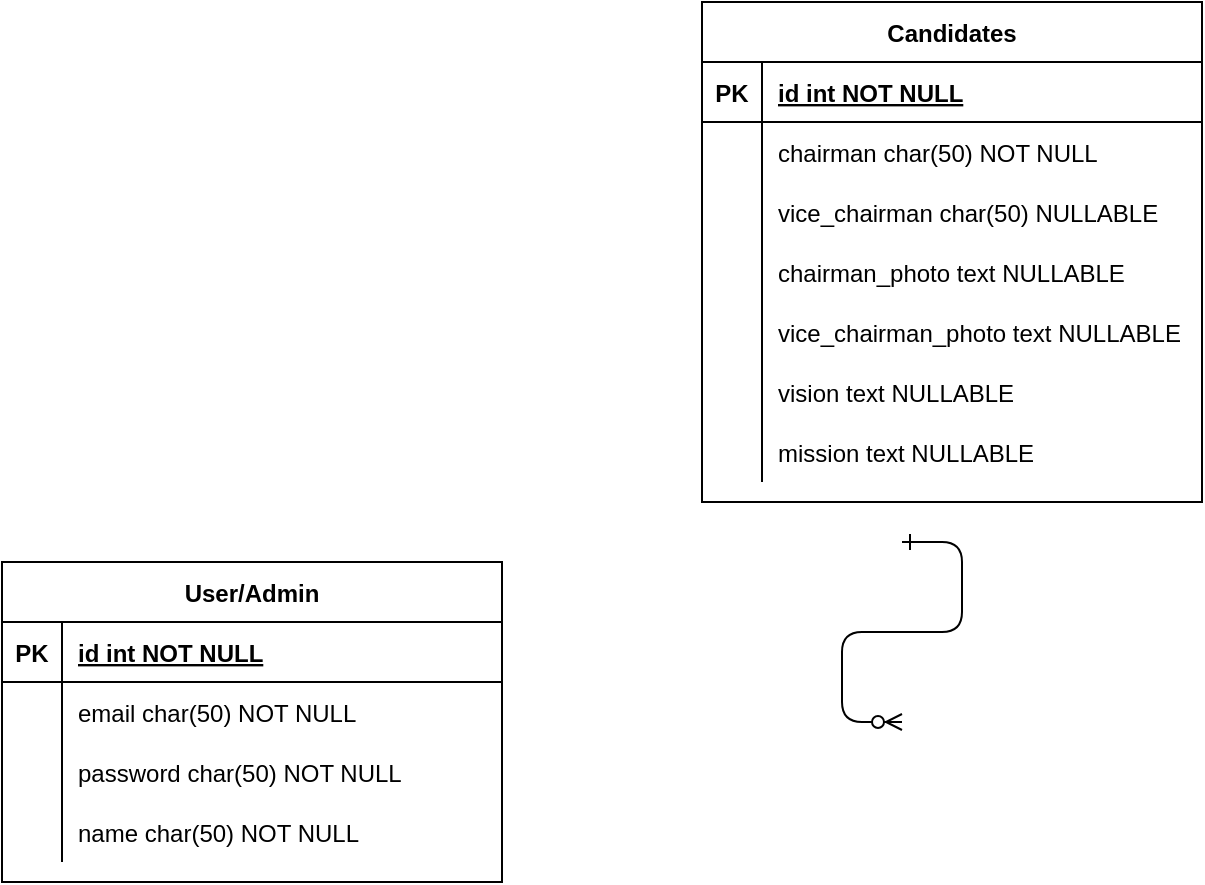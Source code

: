 <mxfile version="20.7.3" type="github" pages="2">
  <diagram id="R2lEEEUBdFMjLlhIrx00" name="Page-1">
    <mxGraphModel dx="652" dy="353" grid="1" gridSize="10" guides="1" tooltips="1" connect="1" arrows="1" fold="1" page="1" pageScale="1" pageWidth="850" pageHeight="1100" math="0" shadow="0" extFonts="Permanent Marker^https://fonts.googleapis.com/css?family=Permanent+Marker">
      <root>
        <mxCell id="0" />
        <mxCell id="1" parent="0" />
        <mxCell id="C-vyLk0tnHw3VtMMgP7b-1" value="" style="edgeStyle=entityRelationEdgeStyle;endArrow=ERzeroToMany;startArrow=ERone;endFill=1;startFill=0;" parent="1" edge="1">
          <mxGeometry width="100" height="100" relative="1" as="geometry">
            <mxPoint x="550" y="390" as="sourcePoint" />
            <mxPoint x="550" y="480" as="targetPoint" />
          </mxGeometry>
        </mxCell>
        <mxCell id="C-vyLk0tnHw3VtMMgP7b-2" value="Candidates" style="shape=table;startSize=30;container=1;collapsible=1;childLayout=tableLayout;fixedRows=1;rowLines=0;fontStyle=1;align=center;resizeLast=1;" parent="1" vertex="1">
          <mxGeometry x="450" y="120" width="250" height="250" as="geometry" />
        </mxCell>
        <mxCell id="C-vyLk0tnHw3VtMMgP7b-3" value="" style="shape=partialRectangle;collapsible=0;dropTarget=0;pointerEvents=0;fillColor=none;points=[[0,0.5],[1,0.5]];portConstraint=eastwest;top=0;left=0;right=0;bottom=1;" parent="C-vyLk0tnHw3VtMMgP7b-2" vertex="1">
          <mxGeometry y="30" width="250" height="30" as="geometry" />
        </mxCell>
        <mxCell id="C-vyLk0tnHw3VtMMgP7b-4" value="PK" style="shape=partialRectangle;overflow=hidden;connectable=0;fillColor=none;top=0;left=0;bottom=0;right=0;fontStyle=1;" parent="C-vyLk0tnHw3VtMMgP7b-3" vertex="1">
          <mxGeometry width="30" height="30" as="geometry">
            <mxRectangle width="30" height="30" as="alternateBounds" />
          </mxGeometry>
        </mxCell>
        <mxCell id="C-vyLk0tnHw3VtMMgP7b-5" value="id int NOT NULL " style="shape=partialRectangle;overflow=hidden;connectable=0;fillColor=none;top=0;left=0;bottom=0;right=0;align=left;spacingLeft=6;fontStyle=5;" parent="C-vyLk0tnHw3VtMMgP7b-3" vertex="1">
          <mxGeometry x="30" width="220" height="30" as="geometry">
            <mxRectangle width="220" height="30" as="alternateBounds" />
          </mxGeometry>
        </mxCell>
        <mxCell id="C-vyLk0tnHw3VtMMgP7b-6" value="" style="shape=partialRectangle;collapsible=0;dropTarget=0;pointerEvents=0;fillColor=none;points=[[0,0.5],[1,0.5]];portConstraint=eastwest;top=0;left=0;right=0;bottom=0;" parent="C-vyLk0tnHw3VtMMgP7b-2" vertex="1">
          <mxGeometry y="60" width="250" height="30" as="geometry" />
        </mxCell>
        <mxCell id="C-vyLk0tnHw3VtMMgP7b-7" value="" style="shape=partialRectangle;overflow=hidden;connectable=0;fillColor=none;top=0;left=0;bottom=0;right=0;" parent="C-vyLk0tnHw3VtMMgP7b-6" vertex="1">
          <mxGeometry width="30" height="30" as="geometry">
            <mxRectangle width="30" height="30" as="alternateBounds" />
          </mxGeometry>
        </mxCell>
        <mxCell id="C-vyLk0tnHw3VtMMgP7b-8" value="chairman char(50) NOT NULL" style="shape=partialRectangle;overflow=hidden;connectable=0;fillColor=none;top=0;left=0;bottom=0;right=0;align=left;spacingLeft=6;" parent="C-vyLk0tnHw3VtMMgP7b-6" vertex="1">
          <mxGeometry x="30" width="220" height="30" as="geometry">
            <mxRectangle width="220" height="30" as="alternateBounds" />
          </mxGeometry>
        </mxCell>
        <mxCell id="v8zEe1EZj7c9-r2GERKO-7" value="" style="shape=partialRectangle;collapsible=0;dropTarget=0;pointerEvents=0;fillColor=none;points=[[0,0.5],[1,0.5]];portConstraint=eastwest;top=0;left=0;right=0;bottom=0;" vertex="1" parent="C-vyLk0tnHw3VtMMgP7b-2">
          <mxGeometry y="90" width="250" height="30" as="geometry" />
        </mxCell>
        <mxCell id="v8zEe1EZj7c9-r2GERKO-8" value="" style="shape=partialRectangle;overflow=hidden;connectable=0;fillColor=none;top=0;left=0;bottom=0;right=0;" vertex="1" parent="v8zEe1EZj7c9-r2GERKO-7">
          <mxGeometry width="30" height="30" as="geometry">
            <mxRectangle width="30" height="30" as="alternateBounds" />
          </mxGeometry>
        </mxCell>
        <mxCell id="v8zEe1EZj7c9-r2GERKO-9" value="vice_chairman char(50) NULLABLE" style="shape=partialRectangle;overflow=hidden;connectable=0;fillColor=none;top=0;left=0;bottom=0;right=0;align=left;spacingLeft=6;" vertex="1" parent="v8zEe1EZj7c9-r2GERKO-7">
          <mxGeometry x="30" width="220" height="30" as="geometry">
            <mxRectangle width="220" height="30" as="alternateBounds" />
          </mxGeometry>
        </mxCell>
        <mxCell id="v8zEe1EZj7c9-r2GERKO-10" value="" style="shape=partialRectangle;collapsible=0;dropTarget=0;pointerEvents=0;fillColor=none;points=[[0,0.5],[1,0.5]];portConstraint=eastwest;top=0;left=0;right=0;bottom=0;" vertex="1" parent="C-vyLk0tnHw3VtMMgP7b-2">
          <mxGeometry y="120" width="250" height="30" as="geometry" />
        </mxCell>
        <mxCell id="v8zEe1EZj7c9-r2GERKO-11" value="" style="shape=partialRectangle;overflow=hidden;connectable=0;fillColor=none;top=0;left=0;bottom=0;right=0;" vertex="1" parent="v8zEe1EZj7c9-r2GERKO-10">
          <mxGeometry width="30" height="30" as="geometry">
            <mxRectangle width="30" height="30" as="alternateBounds" />
          </mxGeometry>
        </mxCell>
        <mxCell id="v8zEe1EZj7c9-r2GERKO-12" value="chairman_photo text NULLABLE" style="shape=partialRectangle;overflow=hidden;connectable=0;fillColor=none;top=0;left=0;bottom=0;right=0;align=left;spacingLeft=6;" vertex="1" parent="v8zEe1EZj7c9-r2GERKO-10">
          <mxGeometry x="30" width="220" height="30" as="geometry">
            <mxRectangle width="220" height="30" as="alternateBounds" />
          </mxGeometry>
        </mxCell>
        <mxCell id="v8zEe1EZj7c9-r2GERKO-13" value="" style="shape=partialRectangle;collapsible=0;dropTarget=0;pointerEvents=0;fillColor=none;points=[[0,0.5],[1,0.5]];portConstraint=eastwest;top=0;left=0;right=0;bottom=0;" vertex="1" parent="C-vyLk0tnHw3VtMMgP7b-2">
          <mxGeometry y="150" width="250" height="30" as="geometry" />
        </mxCell>
        <mxCell id="v8zEe1EZj7c9-r2GERKO-14" value="" style="shape=partialRectangle;overflow=hidden;connectable=0;fillColor=none;top=0;left=0;bottom=0;right=0;" vertex="1" parent="v8zEe1EZj7c9-r2GERKO-13">
          <mxGeometry width="30" height="30" as="geometry">
            <mxRectangle width="30" height="30" as="alternateBounds" />
          </mxGeometry>
        </mxCell>
        <mxCell id="v8zEe1EZj7c9-r2GERKO-15" value="vice_chairman_photo text NULLABLE" style="shape=partialRectangle;overflow=hidden;connectable=0;fillColor=none;top=0;left=0;bottom=0;right=0;align=left;spacingLeft=6;" vertex="1" parent="v8zEe1EZj7c9-r2GERKO-13">
          <mxGeometry x="30" width="220" height="30" as="geometry">
            <mxRectangle width="220" height="30" as="alternateBounds" />
          </mxGeometry>
        </mxCell>
        <mxCell id="v8zEe1EZj7c9-r2GERKO-16" value="" style="shape=partialRectangle;collapsible=0;dropTarget=0;pointerEvents=0;fillColor=none;points=[[0,0.5],[1,0.5]];portConstraint=eastwest;top=0;left=0;right=0;bottom=0;" vertex="1" parent="C-vyLk0tnHw3VtMMgP7b-2">
          <mxGeometry y="180" width="250" height="30" as="geometry" />
        </mxCell>
        <mxCell id="v8zEe1EZj7c9-r2GERKO-17" value="" style="shape=partialRectangle;overflow=hidden;connectable=0;fillColor=none;top=0;left=0;bottom=0;right=0;" vertex="1" parent="v8zEe1EZj7c9-r2GERKO-16">
          <mxGeometry width="30" height="30" as="geometry">
            <mxRectangle width="30" height="30" as="alternateBounds" />
          </mxGeometry>
        </mxCell>
        <mxCell id="v8zEe1EZj7c9-r2GERKO-18" value="vision text NULLABLE" style="shape=partialRectangle;overflow=hidden;connectable=0;fillColor=none;top=0;left=0;bottom=0;right=0;align=left;spacingLeft=6;" vertex="1" parent="v8zEe1EZj7c9-r2GERKO-16">
          <mxGeometry x="30" width="220" height="30" as="geometry">
            <mxRectangle width="220" height="30" as="alternateBounds" />
          </mxGeometry>
        </mxCell>
        <mxCell id="C-vyLk0tnHw3VtMMgP7b-9" value="" style="shape=partialRectangle;collapsible=0;dropTarget=0;pointerEvents=0;fillColor=none;points=[[0,0.5],[1,0.5]];portConstraint=eastwest;top=0;left=0;right=0;bottom=0;" parent="C-vyLk0tnHw3VtMMgP7b-2" vertex="1">
          <mxGeometry y="210" width="250" height="30" as="geometry" />
        </mxCell>
        <mxCell id="C-vyLk0tnHw3VtMMgP7b-10" value="" style="shape=partialRectangle;overflow=hidden;connectable=0;fillColor=none;top=0;left=0;bottom=0;right=0;" parent="C-vyLk0tnHw3VtMMgP7b-9" vertex="1">
          <mxGeometry width="30" height="30" as="geometry">
            <mxRectangle width="30" height="30" as="alternateBounds" />
          </mxGeometry>
        </mxCell>
        <mxCell id="C-vyLk0tnHw3VtMMgP7b-11" value="mission text NULLABLE" style="shape=partialRectangle;overflow=hidden;connectable=0;fillColor=none;top=0;left=0;bottom=0;right=0;align=left;spacingLeft=6;" parent="C-vyLk0tnHw3VtMMgP7b-9" vertex="1">
          <mxGeometry x="30" width="220" height="30" as="geometry">
            <mxRectangle width="220" height="30" as="alternateBounds" />
          </mxGeometry>
        </mxCell>
        <mxCell id="C-vyLk0tnHw3VtMMgP7b-23" value="User/Admin" style="shape=table;startSize=30;container=1;collapsible=1;childLayout=tableLayout;fixedRows=1;rowLines=0;fontStyle=1;align=center;resizeLast=1;" parent="1" vertex="1">
          <mxGeometry x="100" y="400" width="250" height="160" as="geometry" />
        </mxCell>
        <mxCell id="C-vyLk0tnHw3VtMMgP7b-24" value="" style="shape=partialRectangle;collapsible=0;dropTarget=0;pointerEvents=0;fillColor=none;points=[[0,0.5],[1,0.5]];portConstraint=eastwest;top=0;left=0;right=0;bottom=1;" parent="C-vyLk0tnHw3VtMMgP7b-23" vertex="1">
          <mxGeometry y="30" width="250" height="30" as="geometry" />
        </mxCell>
        <mxCell id="C-vyLk0tnHw3VtMMgP7b-25" value="PK" style="shape=partialRectangle;overflow=hidden;connectable=0;fillColor=none;top=0;left=0;bottom=0;right=0;fontStyle=1;" parent="C-vyLk0tnHw3VtMMgP7b-24" vertex="1">
          <mxGeometry width="30" height="30" as="geometry">
            <mxRectangle width="30" height="30" as="alternateBounds" />
          </mxGeometry>
        </mxCell>
        <mxCell id="C-vyLk0tnHw3VtMMgP7b-26" value="id int NOT NULL " style="shape=partialRectangle;overflow=hidden;connectable=0;fillColor=none;top=0;left=0;bottom=0;right=0;align=left;spacingLeft=6;fontStyle=5;" parent="C-vyLk0tnHw3VtMMgP7b-24" vertex="1">
          <mxGeometry x="30" width="220" height="30" as="geometry">
            <mxRectangle width="220" height="30" as="alternateBounds" />
          </mxGeometry>
        </mxCell>
        <mxCell id="v8zEe1EZj7c9-r2GERKO-1" value="" style="shape=partialRectangle;collapsible=0;dropTarget=0;pointerEvents=0;fillColor=none;points=[[0,0.5],[1,0.5]];portConstraint=eastwest;top=0;left=0;right=0;bottom=0;" vertex="1" parent="C-vyLk0tnHw3VtMMgP7b-23">
          <mxGeometry y="60" width="250" height="30" as="geometry" />
        </mxCell>
        <mxCell id="v8zEe1EZj7c9-r2GERKO-2" value="" style="shape=partialRectangle;overflow=hidden;connectable=0;fillColor=none;top=0;left=0;bottom=0;right=0;" vertex="1" parent="v8zEe1EZj7c9-r2GERKO-1">
          <mxGeometry width="30" height="30" as="geometry">
            <mxRectangle width="30" height="30" as="alternateBounds" />
          </mxGeometry>
        </mxCell>
        <mxCell id="v8zEe1EZj7c9-r2GERKO-3" value="email char(50) NOT NULL" style="shape=partialRectangle;overflow=hidden;connectable=0;fillColor=none;top=0;left=0;bottom=0;right=0;align=left;spacingLeft=6;" vertex="1" parent="v8zEe1EZj7c9-r2GERKO-1">
          <mxGeometry x="30" width="220" height="30" as="geometry">
            <mxRectangle width="220" height="30" as="alternateBounds" />
          </mxGeometry>
        </mxCell>
        <mxCell id="v8zEe1EZj7c9-r2GERKO-4" value="" style="shape=partialRectangle;collapsible=0;dropTarget=0;pointerEvents=0;fillColor=none;points=[[0,0.5],[1,0.5]];portConstraint=eastwest;top=0;left=0;right=0;bottom=0;" vertex="1" parent="C-vyLk0tnHw3VtMMgP7b-23">
          <mxGeometry y="90" width="250" height="30" as="geometry" />
        </mxCell>
        <mxCell id="v8zEe1EZj7c9-r2GERKO-5" value="" style="shape=partialRectangle;overflow=hidden;connectable=0;fillColor=none;top=0;left=0;bottom=0;right=0;" vertex="1" parent="v8zEe1EZj7c9-r2GERKO-4">
          <mxGeometry width="30" height="30" as="geometry">
            <mxRectangle width="30" height="30" as="alternateBounds" />
          </mxGeometry>
        </mxCell>
        <mxCell id="v8zEe1EZj7c9-r2GERKO-6" value="password char(50) NOT NULL" style="shape=partialRectangle;overflow=hidden;connectable=0;fillColor=none;top=0;left=0;bottom=0;right=0;align=left;spacingLeft=6;" vertex="1" parent="v8zEe1EZj7c9-r2GERKO-4">
          <mxGeometry x="30" width="220" height="30" as="geometry">
            <mxRectangle width="220" height="30" as="alternateBounds" />
          </mxGeometry>
        </mxCell>
        <mxCell id="C-vyLk0tnHw3VtMMgP7b-27" value="" style="shape=partialRectangle;collapsible=0;dropTarget=0;pointerEvents=0;fillColor=none;points=[[0,0.5],[1,0.5]];portConstraint=eastwest;top=0;left=0;right=0;bottom=0;" parent="C-vyLk0tnHw3VtMMgP7b-23" vertex="1">
          <mxGeometry y="120" width="250" height="30" as="geometry" />
        </mxCell>
        <mxCell id="C-vyLk0tnHw3VtMMgP7b-28" value="" style="shape=partialRectangle;overflow=hidden;connectable=0;fillColor=none;top=0;left=0;bottom=0;right=0;" parent="C-vyLk0tnHw3VtMMgP7b-27" vertex="1">
          <mxGeometry width="30" height="30" as="geometry">
            <mxRectangle width="30" height="30" as="alternateBounds" />
          </mxGeometry>
        </mxCell>
        <mxCell id="C-vyLk0tnHw3VtMMgP7b-29" value="name char(50) NOT NULL" style="shape=partialRectangle;overflow=hidden;connectable=0;fillColor=none;top=0;left=0;bottom=0;right=0;align=left;spacingLeft=6;" parent="C-vyLk0tnHw3VtMMgP7b-27" vertex="1">
          <mxGeometry x="30" width="220" height="30" as="geometry">
            <mxRectangle width="220" height="30" as="alternateBounds" />
          </mxGeometry>
        </mxCell>
      </root>
    </mxGraphModel>
  </diagram>
  <diagram id="Jv4OvvFQTeN9pL4F2m3P" name="Halaman-2">
    <mxGraphModel dx="4168" dy="1360" grid="1" gridSize="10" guides="1" tooltips="1" connect="1" arrows="1" fold="1" page="1" pageScale="1" pageWidth="1654" pageHeight="1169" math="0" shadow="0">
      <root>
        <mxCell id="0" />
        <mxCell id="1" parent="0" />
        <mxCell id="RojvY0QY_VeGFR1A-8Ju-1" value="Admin" style="shape=umlActor;verticalLabelPosition=bottom;verticalAlign=top;html=1;outlineConnect=0;" vertex="1" parent="1">
          <mxGeometry x="160" y="190" width="30" height="60" as="geometry" />
        </mxCell>
        <mxCell id="RojvY0QY_VeGFR1A-8Ju-2" value="Voter" style="shape=umlActor;verticalLabelPosition=bottom;verticalAlign=top;html=1;outlineConnect=0;" vertex="1" parent="1">
          <mxGeometry x="170" y="590" width="30" height="60" as="geometry" />
        </mxCell>
        <mxCell id="RojvY0QY_VeGFR1A-8Ju-3" value="Melihat kandidat" style="ellipse;whiteSpace=wrap;html=1;" vertex="1" parent="1">
          <mxGeometry x="360" y="170" width="120" height="80" as="geometry" />
        </mxCell>
        <mxCell id="RojvY0QY_VeGFR1A-8Ju-4" value="Menambah kandidat" style="ellipse;whiteSpace=wrap;html=1;" vertex="1" parent="1">
          <mxGeometry x="540" y="30" width="120" height="80" as="geometry" />
        </mxCell>
        <mxCell id="RojvY0QY_VeGFR1A-8Ju-5" value="Mengubah kandidat" style="ellipse;whiteSpace=wrap;html=1;" vertex="1" parent="1">
          <mxGeometry x="540" y="150" width="120" height="80" as="geometry" />
        </mxCell>
        <mxCell id="RojvY0QY_VeGFR1A-8Ju-6" value="Menghapus kandidat" style="ellipse;whiteSpace=wrap;html=1;" vertex="1" parent="1">
          <mxGeometry x="250" y="30" width="120" height="80" as="geometry" />
        </mxCell>
        <mxCell id="RojvY0QY_VeGFR1A-8Ju-8" value="Generate voter dengan username dan password random" style="ellipse;whiteSpace=wrap;html=1;" vertex="1" parent="1">
          <mxGeometry x="350" y="310" width="120" height="80" as="geometry" />
        </mxCell>
        <mxCell id="RojvY0QY_VeGFR1A-8Ju-9" value="Melakukan voting" style="ellipse;whiteSpace=wrap;html=1;" vertex="1" parent="1">
          <mxGeometry x="360" y="710" width="120" height="80" as="geometry" />
        </mxCell>
        <mxCell id="RojvY0QY_VeGFR1A-8Ju-10" value="Melihat hasil" style="ellipse;whiteSpace=wrap;html=1;" vertex="1" parent="1">
          <mxGeometry x="350" y="580" width="120" height="80" as="geometry" />
        </mxCell>
        <mxCell id="RojvY0QY_VeGFR1A-8Ju-11" value="" style="endArrow=classic;html=1;rounded=0;exitX=0.5;exitY=0.5;exitDx=0;exitDy=0;exitPerimeter=0;entryX=0;entryY=0.5;entryDx=0;entryDy=0;" edge="1" parent="1" source="RojvY0QY_VeGFR1A-8Ju-1" target="RojvY0QY_VeGFR1A-8Ju-3">
          <mxGeometry width="50" height="50" relative="1" as="geometry">
            <mxPoint x="460" y="350" as="sourcePoint" />
            <mxPoint x="510" y="300" as="targetPoint" />
          </mxGeometry>
        </mxCell>
        <mxCell id="RojvY0QY_VeGFR1A-8Ju-12" value="" style="endArrow=classic;html=1;rounded=0;entryX=0;entryY=0.5;entryDx=0;entryDy=0;exitX=0.5;exitY=0.5;exitDx=0;exitDy=0;exitPerimeter=0;" edge="1" parent="1" source="RojvY0QY_VeGFR1A-8Ju-1" target="RojvY0QY_VeGFR1A-8Ju-8">
          <mxGeometry width="50" height="50" relative="1" as="geometry">
            <mxPoint x="170" y="230" as="sourcePoint" />
            <mxPoint x="370.0" y="220.0" as="targetPoint" />
          </mxGeometry>
        </mxCell>
        <mxCell id="RojvY0QY_VeGFR1A-8Ju-14" value="" style="endArrow=none;html=1;rounded=0;exitX=0.799;exitY=0.059;exitDx=0;exitDy=0;exitPerimeter=0;entryX=0;entryY=0.5;entryDx=0;entryDy=0;" edge="1" parent="1" source="RojvY0QY_VeGFR1A-8Ju-3" target="RojvY0QY_VeGFR1A-8Ju-4">
          <mxGeometry width="50" height="50" relative="1" as="geometry">
            <mxPoint x="430" y="230" as="sourcePoint" />
            <mxPoint x="480" y="180" as="targetPoint" />
          </mxGeometry>
        </mxCell>
        <mxCell id="RojvY0QY_VeGFR1A-8Ju-15" value="" style="endArrow=none;html=1;rounded=0;exitX=1;exitY=0.5;exitDx=0;exitDy=0;entryX=0;entryY=0.5;entryDx=0;entryDy=0;" edge="1" parent="1" source="RojvY0QY_VeGFR1A-8Ju-3" target="RojvY0QY_VeGFR1A-8Ju-5">
          <mxGeometry width="50" height="50" relative="1" as="geometry">
            <mxPoint x="465.88" y="184.72" as="sourcePoint" />
            <mxPoint x="610" y="80.0" as="targetPoint" />
          </mxGeometry>
        </mxCell>
        <mxCell id="RojvY0QY_VeGFR1A-8Ju-16" value="" style="endArrow=none;html=1;rounded=0;entryX=0.71;entryY=0.975;entryDx=0;entryDy=0;entryPerimeter=0;exitX=0;exitY=0;exitDx=0;exitDy=0;" edge="1" parent="1" source="RojvY0QY_VeGFR1A-8Ju-3" target="RojvY0QY_VeGFR1A-8Ju-6">
          <mxGeometry width="50" height="50" relative="1" as="geometry">
            <mxPoint x="380" y="170" as="sourcePoint" />
            <mxPoint x="610" y="200" as="targetPoint" />
          </mxGeometry>
        </mxCell>
        <mxCell id="RojvY0QY_VeGFR1A-8Ju-17" value="" style="endArrow=classic;html=1;rounded=0;entryX=0.056;entryY=0.308;entryDx=0;entryDy=0;exitX=0.5;exitY=0.5;exitDx=0;exitDy=0;exitPerimeter=0;entryPerimeter=0;" edge="1" parent="1" source="RojvY0QY_VeGFR1A-8Ju-1" target="RojvY0QY_VeGFR1A-8Ju-10">
          <mxGeometry width="50" height="50" relative="1" as="geometry">
            <mxPoint x="185" y="230" as="sourcePoint" />
            <mxPoint x="360" y="360" as="targetPoint" />
          </mxGeometry>
        </mxCell>
        <mxCell id="RojvY0QY_VeGFR1A-8Ju-18" value="" style="endArrow=classic;html=1;rounded=0;entryX=0;entryY=0.5;entryDx=0;entryDy=0;exitX=0.5;exitY=0.5;exitDx=0;exitDy=0;exitPerimeter=0;" edge="1" parent="1" source="RojvY0QY_VeGFR1A-8Ju-2" target="RojvY0QY_VeGFR1A-8Ju-10">
          <mxGeometry width="50" height="50" relative="1" as="geometry">
            <mxPoint x="210" y="530" as="sourcePoint" />
            <mxPoint x="376.72" y="524.64" as="targetPoint" />
          </mxGeometry>
        </mxCell>
        <mxCell id="RojvY0QY_VeGFR1A-8Ju-19" value="" style="endArrow=classic;html=1;rounded=0;entryX=0;entryY=0.5;entryDx=0;entryDy=0;exitX=0.5;exitY=0.5;exitDx=0;exitDy=0;exitPerimeter=0;" edge="1" parent="1" source="RojvY0QY_VeGFR1A-8Ju-2" target="RojvY0QY_VeGFR1A-8Ju-9">
          <mxGeometry width="50" height="50" relative="1" as="geometry">
            <mxPoint x="195" y="630" as="sourcePoint" />
            <mxPoint x="370" y="540" as="targetPoint" />
          </mxGeometry>
        </mxCell>
        <mxCell id="RojvY0QY_VeGFR1A-8Ju-20" value="Melihat voting guide" style="ellipse;whiteSpace=wrap;html=1;" vertex="1" parent="1">
          <mxGeometry x="350" y="450" width="120" height="80" as="geometry" />
        </mxCell>
        <mxCell id="RojvY0QY_VeGFR1A-8Ju-21" value="" style="endArrow=classic;html=1;rounded=0;entryX=-0.011;entryY=0.626;entryDx=0;entryDy=0;exitX=0.5;exitY=0.5;exitDx=0;exitDy=0;exitPerimeter=0;entryPerimeter=0;" edge="1" parent="1" source="RojvY0QY_VeGFR1A-8Ju-2" target="RojvY0QY_VeGFR1A-8Ju-20">
          <mxGeometry width="50" height="50" relative="1" as="geometry">
            <mxPoint x="195" y="630" as="sourcePoint" />
            <mxPoint x="360.0" y="630" as="targetPoint" />
          </mxGeometry>
        </mxCell>
        <mxCell id="RojvY0QY_VeGFR1A-8Ju-22" value="" style="endArrow=classic;html=1;rounded=0;entryX=0.042;entryY=0.336;entryDx=0;entryDy=0;exitX=0.5;exitY=0.5;exitDx=0;exitDy=0;exitPerimeter=0;entryPerimeter=0;" edge="1" parent="1" source="RojvY0QY_VeGFR1A-8Ju-1" target="RojvY0QY_VeGFR1A-8Ju-20">
          <mxGeometry width="50" height="50" relative="1" as="geometry">
            <mxPoint x="185" y="230" as="sourcePoint" />
            <mxPoint x="366.72" y="614.64" as="targetPoint" />
          </mxGeometry>
        </mxCell>
        <mxCell id="RojvY0QY_VeGFR1A-8Ju-23" value="Login" style="ellipse;whiteSpace=wrap;html=1;" vertex="1" parent="1">
          <mxGeometry x="890" y="300" width="120" height="80" as="geometry" />
        </mxCell>
        <mxCell id="RojvY0QY_VeGFR1A-8Ju-24" value="" style="endArrow=classic;html=1;rounded=0;exitX=1;exitY=1;exitDx=0;exitDy=0;entryX=0.061;entryY=0.269;entryDx=0;entryDy=0;dashed=1;entryPerimeter=0;" edge="1" parent="1" source="RojvY0QY_VeGFR1A-8Ju-3" target="RojvY0QY_VeGFR1A-8Ju-23">
          <mxGeometry width="50" height="50" relative="1" as="geometry">
            <mxPoint x="600" y="430" as="sourcePoint" />
            <mxPoint x="650" y="380" as="targetPoint" />
          </mxGeometry>
        </mxCell>
        <mxCell id="RojvY0QY_VeGFR1A-8Ju-25" value="include" style="edgeLabel;html=1;align=center;verticalAlign=middle;resizable=0;points=[];" vertex="1" connectable="0" parent="RojvY0QY_VeGFR1A-8Ju-24">
          <mxGeometry x="0.146" y="1" relative="1" as="geometry">
            <mxPoint x="-1" as="offset" />
          </mxGeometry>
        </mxCell>
        <mxCell id="RojvY0QY_VeGFR1A-8Ju-26" value="" style="endArrow=classic;html=1;rounded=0;exitX=1;exitY=0.5;exitDx=0;exitDy=0;dashed=1;" edge="1" parent="1" source="RojvY0QY_VeGFR1A-8Ju-8">
          <mxGeometry width="50" height="50" relative="1" as="geometry">
            <mxPoint x="472.426" y="248.284" as="sourcePoint" />
            <mxPoint x="890" y="340" as="targetPoint" />
          </mxGeometry>
        </mxCell>
        <mxCell id="RojvY0QY_VeGFR1A-8Ju-27" value="include" style="edgeLabel;html=1;align=center;verticalAlign=middle;resizable=0;points=[];" vertex="1" connectable="0" parent="RojvY0QY_VeGFR1A-8Ju-26">
          <mxGeometry x="0.146" y="1" relative="1" as="geometry">
            <mxPoint x="-1" as="offset" />
          </mxGeometry>
        </mxCell>
        <mxCell id="RojvY0QY_VeGFR1A-8Ju-28" value="" style="endArrow=classic;html=1;rounded=0;exitX=1;exitY=0.5;exitDx=0;exitDy=0;dashed=1;entryX=0.068;entryY=0.781;entryDx=0;entryDy=0;entryPerimeter=0;" edge="1" parent="1" source="RojvY0QY_VeGFR1A-8Ju-9" target="RojvY0QY_VeGFR1A-8Ju-23">
          <mxGeometry width="50" height="50" relative="1" as="geometry">
            <mxPoint x="480.0" y="360" as="sourcePoint" />
            <mxPoint x="900" y="350" as="targetPoint" />
          </mxGeometry>
        </mxCell>
        <mxCell id="RojvY0QY_VeGFR1A-8Ju-29" value="include" style="edgeLabel;html=1;align=center;verticalAlign=middle;resizable=0;points=[];" vertex="1" connectable="0" parent="RojvY0QY_VeGFR1A-8Ju-28">
          <mxGeometry x="0.146" y="1" relative="1" as="geometry">
            <mxPoint x="-1" as="offset" />
          </mxGeometry>
        </mxCell>
        <mxCell id="RojvY0QY_VeGFR1A-8Ju-30" value="Voter user diambil dari data yang digenerate admin" style="text;strokeColor=none;align=left;fillColor=none;html=1;verticalAlign=middle;whiteSpace=wrap;rounded=0;" vertex="1" parent="1">
          <mxGeometry x="-30" y="620" width="190" height="30" as="geometry" />
        </mxCell>
      </root>
    </mxGraphModel>
  </diagram>
</mxfile>
